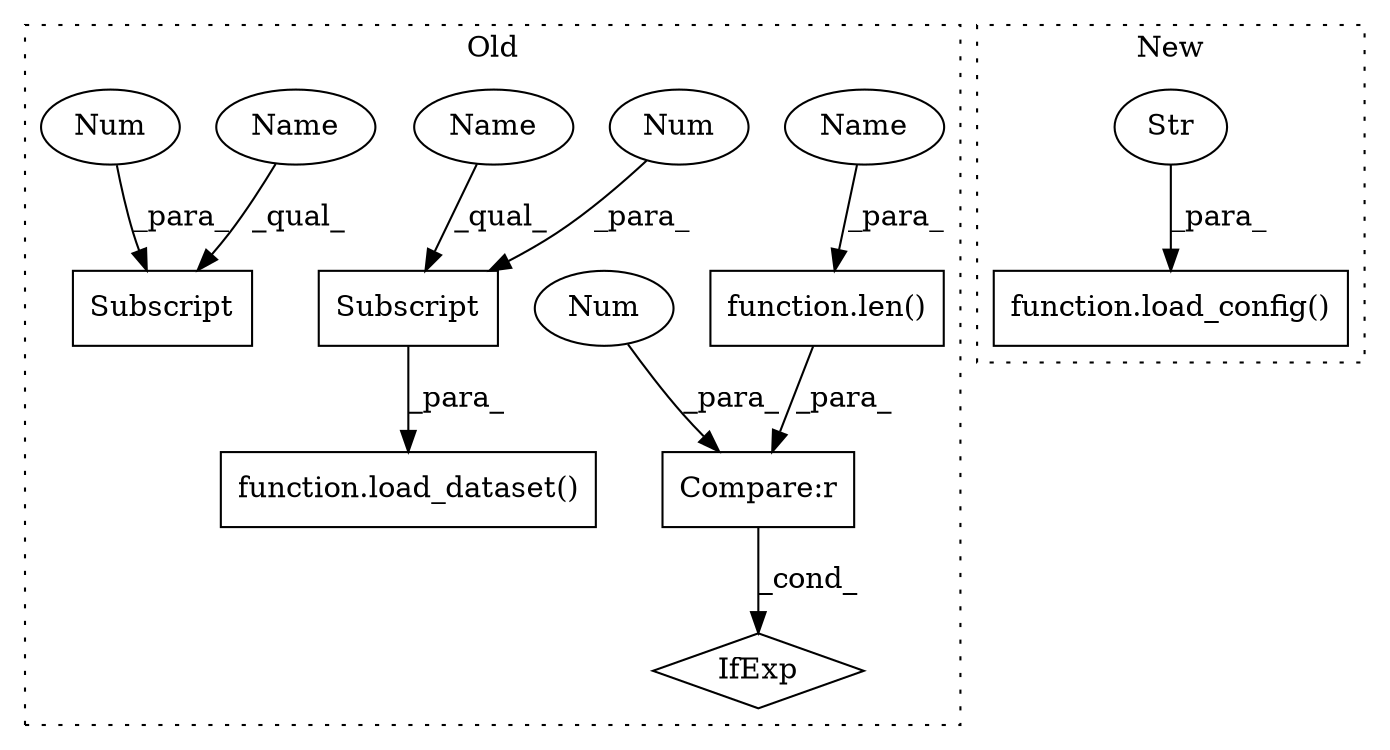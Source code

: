 digraph G {
subgraph cluster0 {
1 [label="Subscript" a="63" s="1902,0" l="17,0" shape="box"];
4 [label="function.len()" a="75" s="1872,1890" l="4,1" shape="box"];
5 [label="Subscript" a="63" s="1845,0" l="17,0" shape="box"];
6 [label="Compare:r" a="40" s="1872" l="24" shape="box"];
7 [label="IfExp" a="51" s="1868,1896" l="4,6" shape="diamond"];
8 [label="function.load_dataset()" a="75" s="1823,1919" l="22,38" shape="box"];
9 [label="Num" a="76" s="1895" l="1" shape="ellipse"];
10 [label="Num" a="76" s="1860" l="1" shape="ellipse"];
11 [label="Num" a="76" s="1917" l="1" shape="ellipse"];
12 [label="Name" a="87" s="1876" l="14" shape="ellipse"];
13 [label="Name" a="87" s="1902" l="14" shape="ellipse"];
14 [label="Name" a="87" s="1845" l="14" shape="ellipse"];
label = "Old";
style="dotted";
}
subgraph cluster1 {
2 [label="function.load_config()" a="75" s="1423,1542" l="21,6" shape="box"];
3 [label="Str" a="66" s="1463" l="19" shape="ellipse"];
label = "New";
style="dotted";
}
3 -> 2 [label="_para_"];
4 -> 6 [label="_para_"];
5 -> 8 [label="_para_"];
6 -> 7 [label="_cond_"];
9 -> 6 [label="_para_"];
10 -> 5 [label="_para_"];
11 -> 1 [label="_para_"];
12 -> 4 [label="_para_"];
13 -> 1 [label="_qual_"];
14 -> 5 [label="_qual_"];
}